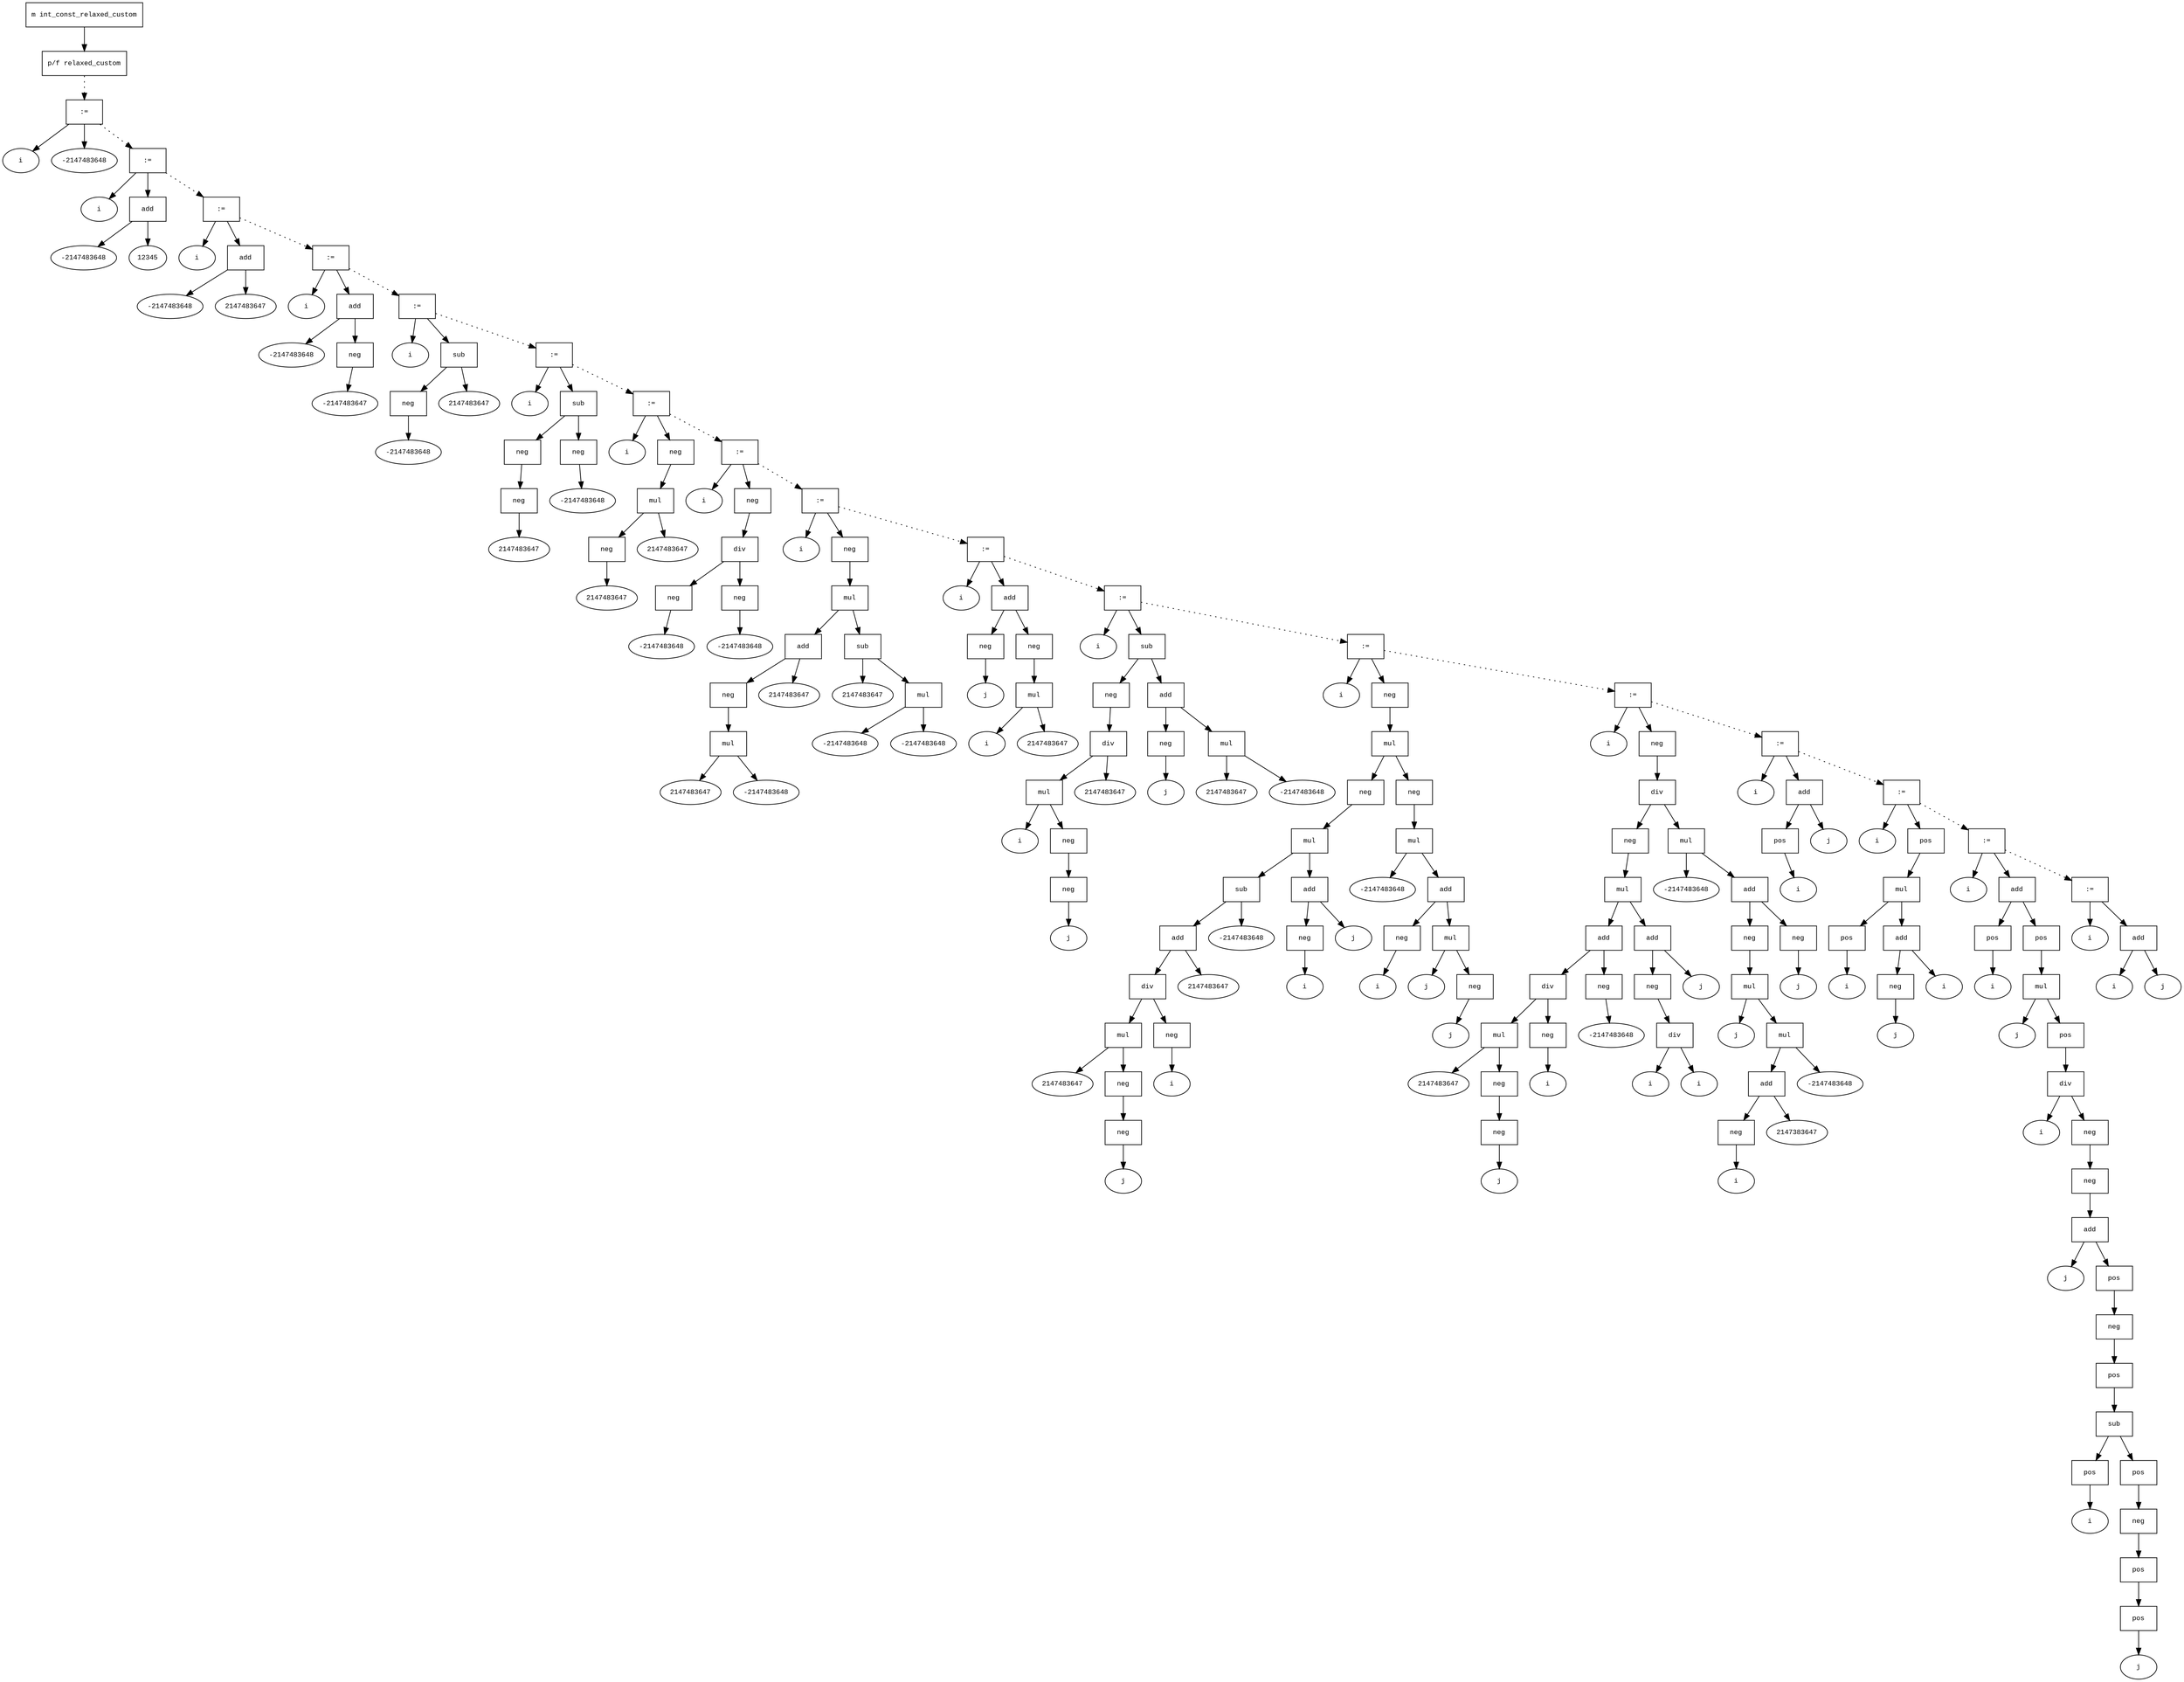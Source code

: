 digraph AST {
  graph [fontname="Times New Roman",fontsize=10];
  node  [fontname="Courier New",fontsize=10];
  edge  [fontname="Times New Roman",fontsize=10];

  node0 [label="m int_const_relaxed_custom",shape=box];
  node1 [label="p/f relaxed_custom",shape=box];
  node5 [label=":=",shape=box];
  node2 [label="i",shape=ellipse];
  node5->node2;
  node4 [label="-2147483648",shape=ellipse];
  node5->node4;
  node1 -> node5 [style=dotted];
  node11 [label=":=",shape=box];
  node6 [label="i",shape=ellipse];
  node11->node6;
  node10 [label="add",shape=box];
  node8 [label="-2147483648",shape=ellipse];
  node10->node8;
  node9 [label="12345",shape=ellipse];
  node10->node9;
  node11->node10;
  node5 -> node11 [style=dotted];
  node17 [label=":=",shape=box];
  node12 [label="i",shape=ellipse];
  node17->node12;
  node16 [label="add",shape=box];
  node14 [label="-2147483648",shape=ellipse];
  node16->node14;
  node15 [label="2147483647",shape=ellipse];
  node16->node15;
  node17->node16;
  node11 -> node17 [style=dotted];
  node25 [label=":=",shape=box];
  node18 [label="i",shape=ellipse];
  node25->node18;
  node24 [label="add",shape=box];
  node20 [label="-2147483648",shape=ellipse];
  node24->node20;
  node23 [label="neg",shape=box];
  node22 [label="-2147483647",shape=ellipse];
  node23->node22;
  node24->node23;
  node25->node24;
  node17 -> node25 [style=dotted];
  node32 [label=":=",shape=box];
  node26 [label="i",shape=ellipse];
  node32->node26;
  node31 [label="sub",shape=box];
  node29 [label="neg",shape=box];
  node28 [label="-2147483648",shape=ellipse];
  node29->node28;
  node31->node29;
  node30 [label="2147483647",shape=ellipse];
  node31->node30;
  node32->node31;
  node25 -> node32 [style=dotted];
  node42 [label=":=",shape=box];
  node33 [label="i",shape=ellipse];
  node42->node33;
  node41 [label="sub",shape=box];
  node37 [label="neg",shape=box];
  node36 [label="neg",shape=box];
  node35 [label="2147483647",shape=ellipse];
  node36->node35;
  node37->node36;
  node41->node37;
  node40 [label="neg",shape=box];
  node39 [label="-2147483648",shape=ellipse];
  node40->node39;
  node41->node40;
  node42->node41;
  node32 -> node42 [style=dotted];
  node50 [label=":=",shape=box];
  node43 [label="i",shape=ellipse];
  node50->node43;
  node49 [label="neg",shape=box];
  node48 [label="mul",shape=box];
  node46 [label="neg",shape=box];
  node45 [label="2147483647",shape=ellipse];
  node46->node45;
  node48->node46;
  node47 [label="2147483647",shape=ellipse];
  node48->node47;
  node49->node48;
  node50->node49;
  node42 -> node50 [style=dotted];
  node60 [label=":=",shape=box];
  node51 [label="i",shape=ellipse];
  node60->node51;
  node59 [label="neg",shape=box];
  node58 [label="div",shape=box];
  node54 [label="neg",shape=box];
  node53 [label="-2147483648",shape=ellipse];
  node54->node53;
  node58->node54;
  node57 [label="neg",shape=box];
  node56 [label="-2147483648",shape=ellipse];
  node57->node56;
  node58->node57;
  node59->node58;
  node60->node59;
  node50 -> node60 [style=dotted];
  node79 [label=":=",shape=box];
  node61 [label="i",shape=ellipse];
  node79->node61;
  node78 [label="neg",shape=box];
  node77 [label="mul",shape=box];
  node68 [label="add",shape=box];
  node66 [label="neg",shape=box];
  node65 [label="mul",shape=box];
  node62 [label="2147483647",shape=ellipse];
  node65->node62;
  node64 [label="-2147483648",shape=ellipse];
  node65->node64;
  node66->node65;
  node68->node66;
  node67 [label="2147483647",shape=ellipse];
  node68->node67;
  node77->node68;
  node76 [label="sub",shape=box];
  node70 [label="2147483647",shape=ellipse];
  node76->node70;
  node75 [label="mul",shape=box];
  node72 [label="-2147483648",shape=ellipse];
  node75->node72;
  node74 [label="-2147483648",shape=ellipse];
  node75->node74;
  node76->node75;
  node77->node76;
  node78->node77;
  node79->node78;
  node60 -> node79 [style=dotted];
  node88 [label=":=",shape=box];
  node80 [label="i",shape=ellipse];
  node88->node80;
  node87 [label="add",shape=box];
  node82 [label="neg",shape=box];
  node81 [label="j",shape=ellipse];
  node82->node81;
  node87->node82;
  node86 [label="neg",shape=box];
  node85 [label="mul",shape=box];
  node83 [label="i",shape=ellipse];
  node85->node83;
  node84 [label="2147483647",shape=ellipse];
  node85->node84;
  node86->node85;
  node87->node86;
  node88->node87;
  node79 -> node88 [style=dotted];
  node106 [label=":=",shape=box];
  node89 [label="i",shape=ellipse];
  node106->node89;
  node105 [label="sub",shape=box];
  node97 [label="neg",shape=box];
  node96 [label="div",shape=box];
  node94 [label="mul",shape=box];
  node90 [label="i",shape=ellipse];
  node94->node90;
  node93 [label="neg",shape=box];
  node92 [label="neg",shape=box];
  node91 [label="j",shape=ellipse];
  node92->node91;
  node93->node92;
  node94->node93;
  node96->node94;
  node95 [label="2147483647",shape=ellipse];
  node96->node95;
  node97->node96;
  node105->node97;
  node104 [label="add",shape=box];
  node99 [label="neg",shape=box];
  node98 [label="j",shape=ellipse];
  node99->node98;
  node104->node99;
  node103 [label="mul",shape=box];
  node100 [label="2147483647",shape=ellipse];
  node103->node100;
  node102 [label="-2147483648",shape=ellipse];
  node103->node102;
  node104->node103;
  node105->node104;
  node106->node105;
  node88 -> node106 [style=dotted];
  node141 [label=":=",shape=box];
  node107 [label="i",shape=ellipse];
  node141->node107;
  node140 [label="neg",shape=box];
  node139 [label="mul",shape=box];
  node126 [label="neg",shape=box];
  node125 [label="mul",shape=box];
  node120 [label="sub",shape=box];
  node117 [label="add",shape=box];
  node115 [label="div",shape=box];
  node112 [label="mul",shape=box];
  node108 [label="2147483647",shape=ellipse];
  node112->node108;
  node111 [label="neg",shape=box];
  node110 [label="neg",shape=box];
  node109 [label="j",shape=ellipse];
  node110->node109;
  node111->node110;
  node112->node111;
  node115->node112;
  node114 [label="neg",shape=box];
  node113 [label="i",shape=ellipse];
  node114->node113;
  node115->node114;
  node117->node115;
  node116 [label="2147483647",shape=ellipse];
  node117->node116;
  node120->node117;
  node119 [label="-2147483648",shape=ellipse];
  node120->node119;
  node125->node120;
  node124 [label="add",shape=box];
  node122 [label="neg",shape=box];
  node121 [label="i",shape=ellipse];
  node122->node121;
  node124->node122;
  node123 [label="j",shape=ellipse];
  node124->node123;
  node125->node124;
  node126->node125;
  node139->node126;
  node138 [label="neg",shape=box];
  node137 [label="mul",shape=box];
  node136 [label="-2147483648",shape=ellipse];
  node137->node136;
  node134 [label="add",shape=box];
  node129 [label="neg",shape=box];
  node128 [label="i",shape=ellipse];
  node129->node128;
  node134->node129;
  node133 [label="mul",shape=box];
  node130 [label="j",shape=ellipse];
  node133->node130;
  node132 [label="neg",shape=box];
  node131 [label="j",shape=ellipse];
  node132->node131;
  node133->node132;
  node134->node133;
  node137->node134;
  node138->node137;
  node139->node138;
  node140->node139;
  node141->node140;
  node106 -> node141 [style=dotted];
  node182 [label=":=",shape=box];
  node142 [label="i",shape=ellipse];
  node182->node142;
  node181 [label="neg",shape=box];
  node180 [label="div",shape=box];
  node162 [label="neg",shape=box];
  node161 [label="mul",shape=box];
  node154 [label="add",shape=box];
  node150 [label="div",shape=box];
  node147 [label="mul",shape=box];
  node143 [label="2147483647",shape=ellipse];
  node147->node143;
  node146 [label="neg",shape=box];
  node145 [label="neg",shape=box];
  node144 [label="j",shape=ellipse];
  node145->node144;
  node146->node145;
  node147->node146;
  node150->node147;
  node149 [label="neg",shape=box];
  node148 [label="i",shape=ellipse];
  node149->node148;
  node150->node149;
  node154->node150;
  node153 [label="neg",shape=box];
  node152 [label="-2147483648",shape=ellipse];
  node153->node152;
  node154->node153;
  node161->node154;
  node160 [label="add",shape=box];
  node158 [label="neg",shape=box];
  node157 [label="div",shape=box];
  node155 [label="i",shape=ellipse];
  node157->node155;
  node156 [label="i",shape=ellipse];
  node157->node156;
  node158->node157;
  node160->node158;
  node159 [label="j",shape=ellipse];
  node160->node159;
  node161->node160;
  node162->node161;
  node180->node162;
  node179 [label="mul",shape=box];
  node178 [label="-2147483648",shape=ellipse];
  node179->node178;
  node176 [label="add",shape=box];
  node173 [label="neg",shape=box];
  node172 [label="mul",shape=box];
  node164 [label="j",shape=ellipse];
  node172->node164;
  node171 [label="mul",shape=box];
  node168 [label="add",shape=box];
  node166 [label="neg",shape=box];
  node165 [label="i",shape=ellipse];
  node166->node165;
  node168->node166;
  node167 [label="2147383647",shape=ellipse];
  node168->node167;
  node171->node168;
  node170 [label="-2147483648",shape=ellipse];
  node171->node170;
  node172->node171;
  node173->node172;
  node176->node173;
  node175 [label="neg",shape=box];
  node174 [label="j",shape=ellipse];
  node175->node174;
  node176->node175;
  node179->node176;
  node180->node179;
  node181->node180;
  node182->node181;
  node141 -> node182 [style=dotted];
  node188 [label=":=",shape=box];
  node183 [label="i",shape=ellipse];
  node188->node183;
  node187 [label="add",shape=box];
  node185 [label="pos",shape=box];
  node184 [label="i",shape=ellipse];
  node185->node184;
  node187->node185;
  node186 [label="j",shape=ellipse];
  node187->node186;
  node188->node187;
  node182 -> node188 [style=dotted];
  node198 [label=":=",shape=box];
  node189 [label="i",shape=ellipse];
  node198->node189;
  node197 [label="pos",shape=box];
  node196 [label="mul",shape=box];
  node191 [label="pos",shape=box];
  node190 [label="i",shape=ellipse];
  node191->node190;
  node196->node191;
  node195 [label="add",shape=box];
  node193 [label="neg",shape=box];
  node192 [label="j",shape=ellipse];
  node193->node192;
  node195->node193;
  node194 [label="i",shape=ellipse];
  node195->node194;
  node196->node195;
  node197->node196;
  node198->node197;
  node188 -> node198 [style=dotted];
  node224 [label=":=",shape=box];
  node199 [label="i",shape=ellipse];
  node224->node199;
  node223 [label="add",shape=box];
  node201 [label="pos",shape=box];
  node200 [label="i",shape=ellipse];
  node201->node200;
  node223->node201;
  node222 [label="pos",shape=box];
  node221 [label="mul",shape=box];
  node202 [label="j",shape=ellipse];
  node221->node202;
  node220 [label="pos",shape=box];
  node219 [label="div",shape=box];
  node203 [label="i",shape=ellipse];
  node219->node203;
  node218 [label="neg",shape=box];
  node217 [label="neg",shape=box];
  node216 [label="add",shape=box];
  node204 [label="j",shape=ellipse];
  node216->node204;
  node215 [label="pos",shape=box];
  node214 [label="neg",shape=box];
  node213 [label="pos",shape=box];
  node212 [label="sub",shape=box];
  node206 [label="pos",shape=box];
  node205 [label="i",shape=ellipse];
  node206->node205;
  node212->node206;
  node211 [label="pos",shape=box];
  node210 [label="neg",shape=box];
  node209 [label="pos",shape=box];
  node208 [label="pos",shape=box];
  node207 [label="j",shape=ellipse];
  node208->node207;
  node209->node208;
  node210->node209;
  node211->node210;
  node212->node211;
  node213->node212;
  node214->node213;
  node215->node214;
  node216->node215;
  node217->node216;
  node218->node217;
  node219->node218;
  node220->node219;
  node221->node220;
  node222->node221;
  node223->node222;
  node224->node223;
  node198 -> node224 [style=dotted];
  node229 [label=":=",shape=box];
  node225 [label="i",shape=ellipse];
  node229->node225;
  node228 [label="add",shape=box];
  node226 [label="i",shape=ellipse];
  node228->node226;
  node227 [label="j",shape=ellipse];
  node228->node227;
  node229->node228;
  node224 -> node229 [style=dotted];
  node0 -> node1;
}
